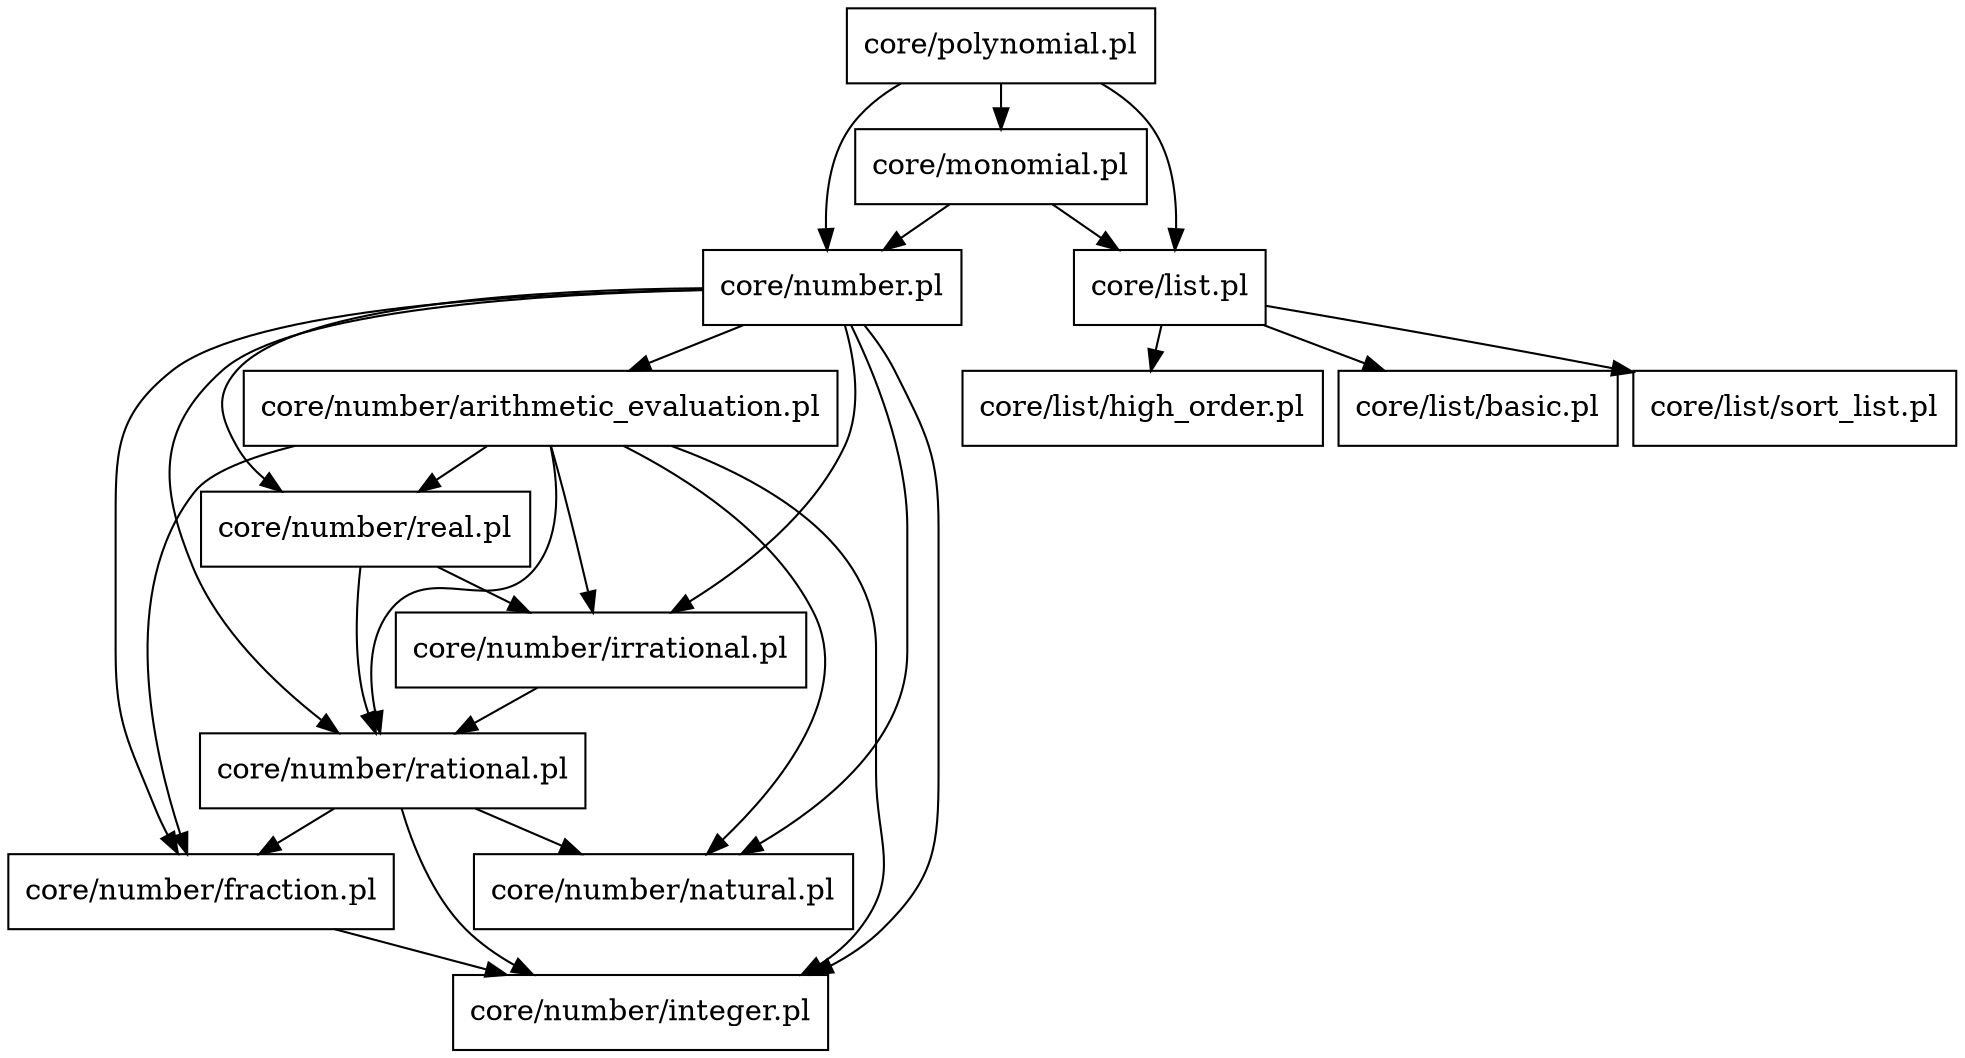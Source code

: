 digraph file_graph {
node [shape=rectangle]
nodesep = 0.1
ranksep = 0.3
"core/polynomial.pl" -> "core/number.pl"
"core/polynomial.pl" -> "core/list.pl"
"core/polynomial.pl" -> "core/monomial.pl"
"core/list.pl" -> "core/list/basic.pl"
"core/list.pl" -> "core/list/sort_list.pl"
"core/list.pl" -> "core/list/high_order.pl"
"core/number.pl" -> "core/number/natural.pl"
"core/number.pl" -> "core/number/rational.pl"
"core/number.pl" -> "core/number/real.pl"
"core/number.pl" -> "core/number/fraction.pl"
"core/number.pl" -> "core/number/integer.pl"
"core/number.pl" -> "core/number/irrational.pl"
"core/number.pl" -> "core/number/arithmetic_evaluation.pl"
"core/monomial.pl" -> "core/number.pl"
"core/monomial.pl" -> "core/list.pl"
"core/number/fraction.pl" -> "core/number/integer.pl"
"core/number/rational.pl" -> "core/number/natural.pl"
"core/number/rational.pl" -> "core/number/fraction.pl"
"core/number/rational.pl" -> "core/number/integer.pl"
"core/number/irrational.pl" -> "core/number/rational.pl"
"core/number/real.pl" -> "core/number/rational.pl"
"core/number/real.pl" -> "core/number/irrational.pl"
"core/number/arithmetic_evaluation.pl" -> "core/number/natural.pl"
"core/number/arithmetic_evaluation.pl" -> "core/number/rational.pl"
"core/number/arithmetic_evaluation.pl" -> "core/number/real.pl"
"core/number/arithmetic_evaluation.pl" -> "core/number/fraction.pl"
"core/number/arithmetic_evaluation.pl" -> "core/number/integer.pl"
"core/number/arithmetic_evaluation.pl" -> "core/number/irrational.pl"
}
